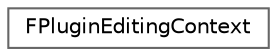 digraph "Graphical Class Hierarchy"
{
 // INTERACTIVE_SVG=YES
 // LATEX_PDF_SIZE
  bgcolor="transparent";
  edge [fontname=Helvetica,fontsize=10,labelfontname=Helvetica,labelfontsize=10];
  node [fontname=Helvetica,fontsize=10,shape=box,height=0.2,width=0.4];
  rankdir="LR";
  Node0 [id="Node000000",label="FPluginEditingContext",height=0.2,width=0.4,color="grey40", fillcolor="white", style="filled",URL="$dc/df2/structFPluginEditingContext.html",tooltip=" "];
}
